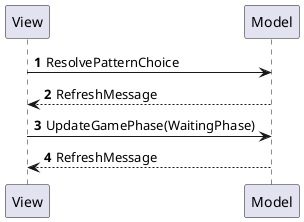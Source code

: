 @startuml
autonumber
'WindPhase - only grid enabled - click on grid - switch to WaitingPhase
View -> Model: ResolvePatternChoice
Model --> View: RefreshMessage
View -> Model: UpdateGamePhase(WaitingPhase)
Model --> View: RefreshMessage
@enduml